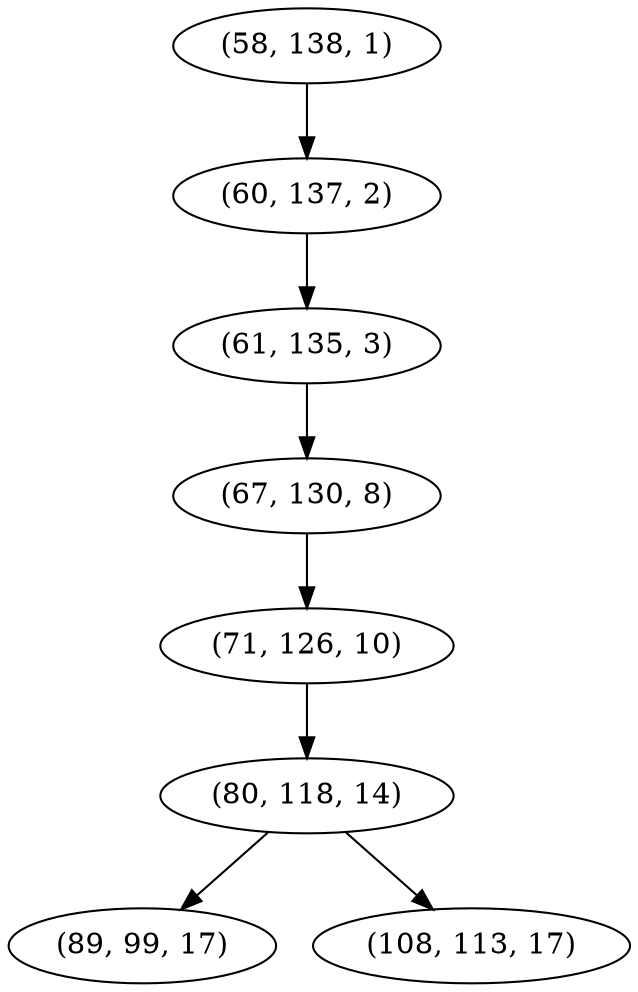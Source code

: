 digraph tree {
    "(58, 138, 1)";
    "(60, 137, 2)";
    "(61, 135, 3)";
    "(67, 130, 8)";
    "(71, 126, 10)";
    "(80, 118, 14)";
    "(89, 99, 17)";
    "(108, 113, 17)";
    "(58, 138, 1)" -> "(60, 137, 2)";
    "(60, 137, 2)" -> "(61, 135, 3)";
    "(61, 135, 3)" -> "(67, 130, 8)";
    "(67, 130, 8)" -> "(71, 126, 10)";
    "(71, 126, 10)" -> "(80, 118, 14)";
    "(80, 118, 14)" -> "(89, 99, 17)";
    "(80, 118, 14)" -> "(108, 113, 17)";
}
